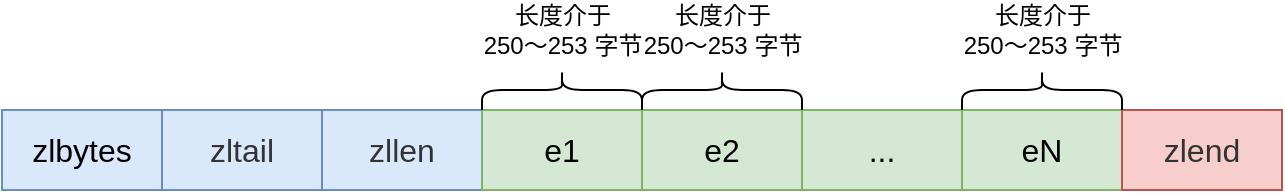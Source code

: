 <mxfile version="13.9.9" type="device"><diagram id="yD9pVz75jQCNGLAGHhBf" name="第 1 页"><mxGraphModel dx="946" dy="610" grid="1" gridSize="10" guides="1" tooltips="1" connect="1" arrows="1" fold="1" page="1" pageScale="1" pageWidth="827" pageHeight="1169" math="0" shadow="0"><root><mxCell id="0"/><mxCell id="1" parent="0"/><mxCell id="kalxVvuGkui5jeYHBDOJ-1" value="zlbytes" style="rounded=0;whiteSpace=wrap;html=1;fillColor=#dae8fc;labelBackgroundColor=none;fontSize=16;strokeColor=#6c8ebf;" vertex="1" parent="1"><mxGeometry x="120" y="200" width="80" height="40" as="geometry"/></mxCell><mxCell id="kalxVvuGkui5jeYHBDOJ-2" value="&lt;span style=&quot;color: rgb(51, 51, 51); font-family: &amp;quot;pingfang sc&amp;quot;, avenir, tahoma, arial, &amp;quot;lantinghei sc&amp;quot;, &amp;quot;microsoft yahei&amp;quot;, &amp;quot;hiragino sans gb&amp;quot;, &amp;quot;microsoft sans serif&amp;quot;, &amp;quot;wenquanyi micro hei&amp;quot;, helvetica, sans-serif; font-size: 16px;&quot;&gt;zltail&lt;/span&gt;" style="rounded=0;whiteSpace=wrap;html=1;fillColor=#dae8fc;labelBackgroundColor=none;fontSize=16;strokeColor=#6c8ebf;" vertex="1" parent="1"><mxGeometry x="200" y="200" width="80" height="40" as="geometry"/></mxCell><mxCell id="kalxVvuGkui5jeYHBDOJ-3" value="&lt;span style=&quot;color: rgb(51, 51, 51); font-family: &amp;quot;pingfang sc&amp;quot;, avenir, tahoma, arial, &amp;quot;lantinghei sc&amp;quot;, &amp;quot;microsoft yahei&amp;quot;, &amp;quot;hiragino sans gb&amp;quot;, &amp;quot;microsoft sans serif&amp;quot;, &amp;quot;wenquanyi micro hei&amp;quot;, helvetica, sans-serif; font-size: 16px;&quot;&gt;zllen&lt;/span&gt;" style="rounded=0;whiteSpace=wrap;html=1;fillColor=#dae8fc;labelBackgroundColor=none;fontSize=16;strokeColor=#6c8ebf;" vertex="1" parent="1"><mxGeometry x="280" y="200" width="80" height="40" as="geometry"/></mxCell><mxCell id="kalxVvuGkui5jeYHBDOJ-4" value="&lt;span style=&quot;font-family: &amp;#34;pingfang sc&amp;#34; , &amp;#34;avenir&amp;#34; , &amp;#34;tahoma&amp;#34; , &amp;#34;arial&amp;#34; , &amp;#34;lantinghei sc&amp;#34; , &amp;#34;microsoft yahei&amp;#34; , &amp;#34;hiragino sans gb&amp;#34; , &amp;#34;microsoft sans serif&amp;#34; , &amp;#34;wenquanyi micro hei&amp;#34; , &amp;#34;helvetica&amp;#34; , sans-serif ; font-size: 16px&quot;&gt;e1&lt;/span&gt;" style="rounded=0;whiteSpace=wrap;html=1;fillColor=#d5e8d4;labelBackgroundColor=none;strokeColor=#82b366;" vertex="1" parent="1"><mxGeometry x="360" y="200" width="80" height="40" as="geometry"/></mxCell><mxCell id="kalxVvuGkui5jeYHBDOJ-5" value="&lt;span style=&quot;font-family: &amp;#34;pingfang sc&amp;#34; , &amp;#34;avenir&amp;#34; , &amp;#34;tahoma&amp;#34; , &amp;#34;arial&amp;#34; , &amp;#34;lantinghei sc&amp;#34; , &amp;#34;microsoft yahei&amp;#34; , &amp;#34;hiragino sans gb&amp;#34; , &amp;#34;microsoft sans serif&amp;#34; , &amp;#34;wenquanyi micro hei&amp;#34; , &amp;#34;helvetica&amp;#34; , sans-serif ; font-size: 16px&quot;&gt;e2&lt;/span&gt;" style="rounded=0;whiteSpace=wrap;html=1;fillColor=#d5e8d4;labelBackgroundColor=none;strokeColor=#82b366;" vertex="1" parent="1"><mxGeometry x="440" y="200" width="80" height="40" as="geometry"/></mxCell><mxCell id="kalxVvuGkui5jeYHBDOJ-6" value="&lt;font face=&quot;pingfang sc, avenir, tahoma, arial, lantinghei sc, microsoft yahei, hiragino sans gb, microsoft sans serif, wenquanyi micro hei, helvetica, sans-serif&quot;&gt;&lt;span style=&quot;font-size: 16px;&quot;&gt;...&lt;/span&gt;&lt;/font&gt;" style="rounded=0;whiteSpace=wrap;html=1;fillColor=#d5e8d4;labelBackgroundColor=none;strokeColor=#82b366;" vertex="1" parent="1"><mxGeometry x="520" y="200" width="80" height="40" as="geometry"/></mxCell><mxCell id="kalxVvuGkui5jeYHBDOJ-7" value="&lt;span style=&quot;font-family: &amp;#34;pingfang sc&amp;#34; , &amp;#34;avenir&amp;#34; , &amp;#34;tahoma&amp;#34; , &amp;#34;arial&amp;#34; , &amp;#34;lantinghei sc&amp;#34; , &amp;#34;microsoft yahei&amp;#34; , &amp;#34;hiragino sans gb&amp;#34; , &amp;#34;microsoft sans serif&amp;#34; , &amp;#34;wenquanyi micro hei&amp;#34; , &amp;#34;helvetica&amp;#34; , sans-serif ; font-size: 16px&quot;&gt;eN&lt;/span&gt;" style="rounded=0;whiteSpace=wrap;html=1;fillColor=#d5e8d4;labelBackgroundColor=none;strokeColor=#82b366;" vertex="1" parent="1"><mxGeometry x="600" y="200" width="80" height="40" as="geometry"/></mxCell><mxCell id="kalxVvuGkui5jeYHBDOJ-8" value="&lt;span style=&quot;color: rgb(51, 51, 51); font-family: &amp;quot;pingfang sc&amp;quot;, avenir, tahoma, arial, &amp;quot;lantinghei sc&amp;quot;, &amp;quot;microsoft yahei&amp;quot;, &amp;quot;hiragino sans gb&amp;quot;, &amp;quot;microsoft sans serif&amp;quot;, &amp;quot;wenquanyi micro hei&amp;quot;, helvetica, sans-serif; font-size: 16px;&quot;&gt;zlend&lt;/span&gt;" style="rounded=0;whiteSpace=wrap;html=1;fillColor=#f8cecc;strokeColor=#b85450;labelBackgroundColor=none;" vertex="1" parent="1"><mxGeometry x="680" y="200" width="80" height="40" as="geometry"/></mxCell><mxCell id="kalxVvuGkui5jeYHBDOJ-14" value="" style="shape=curlyBracket;whiteSpace=wrap;html=1;rounded=1;rotation=90;" vertex="1" parent="1"><mxGeometry x="390" y="150" width="20" height="80" as="geometry"/></mxCell><mxCell id="kalxVvuGkui5jeYHBDOJ-15" value="长度介于 &lt;br&gt;250～253 字节" style="text;html=1;align=center;verticalAlign=middle;resizable=0;points=[];autosize=1;" vertex="1" parent="1"><mxGeometry x="355" y="145" width="90" height="30" as="geometry"/></mxCell><mxCell id="kalxVvuGkui5jeYHBDOJ-16" value="" style="shape=curlyBracket;whiteSpace=wrap;html=1;rounded=1;rotation=90;" vertex="1" parent="1"><mxGeometry x="470" y="150" width="20" height="80" as="geometry"/></mxCell><mxCell id="kalxVvuGkui5jeYHBDOJ-17" value="长度介于 &lt;br&gt;250～253 字节" style="text;html=1;align=center;verticalAlign=middle;resizable=0;points=[];autosize=1;" vertex="1" parent="1"><mxGeometry x="435" y="145" width="90" height="30" as="geometry"/></mxCell><mxCell id="kalxVvuGkui5jeYHBDOJ-21" value="" style="shape=curlyBracket;whiteSpace=wrap;html=1;rounded=1;rotation=90;" vertex="1" parent="1"><mxGeometry x="630" y="150" width="20" height="80" as="geometry"/></mxCell><mxCell id="kalxVvuGkui5jeYHBDOJ-22" value="长度介于 &lt;br&gt;250～253 字节" style="text;html=1;align=center;verticalAlign=middle;resizable=0;points=[];autosize=1;" vertex="1" parent="1"><mxGeometry x="595" y="145" width="90" height="30" as="geometry"/></mxCell></root></mxGraphModel></diagram></mxfile>